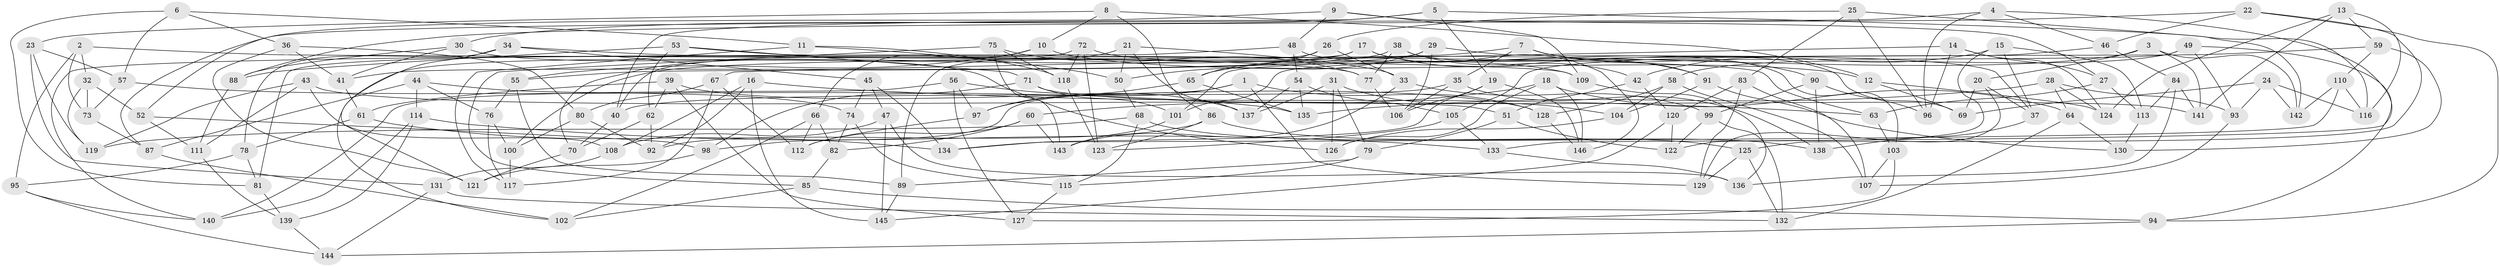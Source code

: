 // coarse degree distribution, {4: 0.38461538461538464, 5: 0.12087912087912088, 6: 0.46153846153846156, 3: 0.03296703296703297}
// Generated by graph-tools (version 1.1) at 2025/52/02/27/25 19:52:28]
// undirected, 146 vertices, 292 edges
graph export_dot {
graph [start="1"]
  node [color=gray90,style=filled];
  1;
  2;
  3;
  4;
  5;
  6;
  7;
  8;
  9;
  10;
  11;
  12;
  13;
  14;
  15;
  16;
  17;
  18;
  19;
  20;
  21;
  22;
  23;
  24;
  25;
  26;
  27;
  28;
  29;
  30;
  31;
  32;
  33;
  34;
  35;
  36;
  37;
  38;
  39;
  40;
  41;
  42;
  43;
  44;
  45;
  46;
  47;
  48;
  49;
  50;
  51;
  52;
  53;
  54;
  55;
  56;
  57;
  58;
  59;
  60;
  61;
  62;
  63;
  64;
  65;
  66;
  67;
  68;
  69;
  70;
  71;
  72;
  73;
  74;
  75;
  76;
  77;
  78;
  79;
  80;
  81;
  82;
  83;
  84;
  85;
  86;
  87;
  88;
  89;
  90;
  91;
  92;
  93;
  94;
  95;
  96;
  97;
  98;
  99;
  100;
  101;
  102;
  103;
  104;
  105;
  106;
  107;
  108;
  109;
  110;
  111;
  112;
  113;
  114;
  115;
  116;
  117;
  118;
  119;
  120;
  121;
  122;
  123;
  124;
  125;
  126;
  127;
  128;
  129;
  130;
  131;
  132;
  133;
  134;
  135;
  136;
  137;
  138;
  139;
  140;
  141;
  142;
  143;
  144;
  145;
  146;
  1 -- 129;
  1 -- 97;
  1 -- 98;
  1 -- 128;
  2 -- 32;
  2 -- 95;
  2 -- 73;
  2 -- 109;
  3 -- 141;
  3 -- 142;
  3 -- 65;
  3 -- 20;
  4 -- 96;
  4 -- 133;
  4 -- 87;
  4 -- 46;
  5 -- 40;
  5 -- 19;
  5 -- 30;
  5 -- 116;
  6 -- 36;
  6 -- 81;
  6 -- 57;
  6 -- 11;
  7 -- 91;
  7 -- 100;
  7 -- 90;
  7 -- 35;
  8 -- 12;
  8 -- 23;
  8 -- 86;
  8 -- 10;
  9 -- 109;
  9 -- 27;
  9 -- 52;
  9 -- 48;
  10 -- 66;
  10 -- 12;
  10 -- 55;
  11 -- 118;
  11 -- 50;
  11 -- 117;
  12 -- 69;
  12 -- 124;
  13 -- 141;
  13 -- 124;
  13 -- 59;
  13 -- 116;
  14 -- 124;
  14 -- 96;
  14 -- 27;
  14 -- 67;
  15 -- 37;
  15 -- 42;
  15 -- 122;
  15 -- 113;
  16 -- 145;
  16 -- 63;
  16 -- 108;
  16 -- 92;
  17 -- 102;
  17 -- 91;
  17 -- 146;
  17 -- 89;
  18 -- 64;
  18 -- 60;
  18 -- 126;
  18 -- 146;
  19 -- 146;
  19 -- 106;
  19 -- 134;
  20 -- 69;
  20 -- 129;
  20 -- 37;
  21 -- 137;
  21 -- 50;
  21 -- 70;
  21 -- 33;
  22 -- 125;
  22 -- 88;
  22 -- 94;
  22 -- 46;
  23 -- 131;
  23 -- 119;
  23 -- 57;
  24 -- 93;
  24 -- 116;
  24 -- 69;
  24 -- 142;
  25 -- 96;
  25 -- 142;
  25 -- 26;
  25 -- 83;
  26 -- 33;
  26 -- 65;
  26 -- 40;
  27 -- 113;
  27 -- 63;
  28 -- 135;
  28 -- 93;
  28 -- 124;
  28 -- 64;
  29 -- 37;
  29 -- 106;
  29 -- 55;
  29 -- 50;
  30 -- 88;
  30 -- 126;
  30 -- 41;
  31 -- 104;
  31 -- 126;
  31 -- 137;
  31 -- 79;
  32 -- 119;
  32 -- 52;
  32 -- 73;
  33 -- 99;
  33 -- 143;
  34 -- 45;
  34 -- 77;
  34 -- 78;
  34 -- 121;
  35 -- 106;
  35 -- 138;
  35 -- 40;
  36 -- 80;
  36 -- 41;
  36 -- 121;
  37 -- 138;
  38 -- 42;
  38 -- 69;
  38 -- 41;
  38 -- 77;
  39 -- 127;
  39 -- 61;
  39 -- 62;
  39 -- 128;
  40 -- 70;
  41 -- 61;
  42 -- 120;
  42 -- 51;
  43 -- 119;
  43 -- 111;
  43 -- 51;
  43 -- 108;
  44 -- 114;
  44 -- 74;
  44 -- 76;
  44 -- 87;
  45 -- 134;
  45 -- 47;
  45 -- 74;
  46 -- 84;
  46 -- 105;
  47 -- 108;
  47 -- 145;
  47 -- 136;
  48 -- 54;
  48 -- 103;
  48 -- 140;
  49 -- 94;
  49 -- 93;
  49 -- 58;
  49 -- 101;
  50 -- 68;
  51 -- 122;
  51 -- 79;
  52 -- 98;
  52 -- 111;
  53 -- 63;
  53 -- 62;
  53 -- 88;
  53 -- 71;
  54 -- 137;
  54 -- 105;
  54 -- 135;
  55 -- 76;
  55 -- 89;
  56 -- 140;
  56 -- 127;
  56 -- 97;
  56 -- 137;
  57 -- 73;
  57 -- 135;
  58 -- 128;
  58 -- 107;
  58 -- 104;
  59 -- 130;
  59 -- 110;
  59 -- 101;
  60 -- 112;
  60 -- 143;
  60 -- 82;
  61 -- 134;
  61 -- 78;
  62 -- 70;
  62 -- 92;
  63 -- 103;
  64 -- 130;
  64 -- 132;
  65 -- 97;
  65 -- 135;
  66 -- 102;
  66 -- 112;
  66 -- 82;
  67 -- 80;
  67 -- 117;
  67 -- 112;
  68 -- 125;
  68 -- 115;
  68 -- 119;
  70 -- 121;
  71 -- 98;
  71 -- 101;
  71 -- 141;
  72 -- 118;
  72 -- 123;
  72 -- 81;
  72 -- 109;
  73 -- 87;
  74 -- 82;
  74 -- 115;
  75 -- 77;
  75 -- 85;
  75 -- 143;
  75 -- 118;
  76 -- 100;
  76 -- 117;
  77 -- 106;
  78 -- 95;
  78 -- 81;
  79 -- 115;
  79 -- 89;
  80 -- 100;
  80 -- 92;
  81 -- 139;
  82 -- 85;
  83 -- 120;
  83 -- 107;
  83 -- 129;
  84 -- 113;
  84 -- 141;
  84 -- 136;
  85 -- 102;
  85 -- 94;
  86 -- 138;
  86 -- 123;
  86 -- 92;
  87 -- 102;
  88 -- 111;
  89 -- 145;
  90 -- 138;
  90 -- 99;
  90 -- 96;
  91 -- 130;
  91 -- 104;
  93 -- 107;
  94 -- 144;
  95 -- 140;
  95 -- 144;
  97 -- 112;
  98 -- 121;
  99 -- 132;
  99 -- 122;
  100 -- 117;
  101 -- 143;
  103 -- 107;
  103 -- 127;
  104 -- 126;
  105 -- 133;
  105 -- 123;
  108 -- 131;
  109 -- 136;
  110 -- 116;
  110 -- 142;
  110 -- 134;
  111 -- 139;
  113 -- 130;
  114 -- 139;
  114 -- 140;
  114 -- 133;
  115 -- 127;
  118 -- 123;
  120 -- 145;
  120 -- 122;
  125 -- 129;
  125 -- 132;
  128 -- 146;
  131 -- 132;
  131 -- 144;
  133 -- 136;
  139 -- 144;
}
